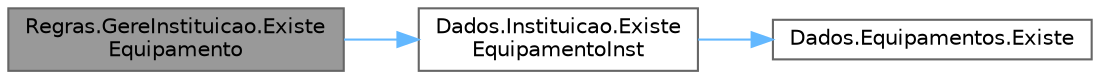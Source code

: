 digraph "Regras.GereInstituicao.ExisteEquipamento"
{
 // LATEX_PDF_SIZE
  bgcolor="transparent";
  edge [fontname=Helvetica,fontsize=10,labelfontname=Helvetica,labelfontsize=10];
  node [fontname=Helvetica,fontsize=10,shape=box,height=0.2,width=0.4];
  rankdir="LR";
  Node1 [id="Node000001",label="Regras.GereInstituicao.Existe\lEquipamento",height=0.2,width=0.4,color="gray40", fillcolor="grey60", style="filled", fontcolor="black",tooltip="Funcao que verifica se um equipamento existe na instituicao."];
  Node1 -> Node2 [id="edge3_Node000001_Node000002",color="steelblue1",style="solid",tooltip=" "];
  Node2 [id="Node000002",label="Dados.Instituicao.Existe\lEquipamentoInst",height=0.2,width=0.4,color="grey40", fillcolor="white", style="filled",URL="$class_dados_1_1_instituicao.html#a9cec9169a02a9a3c12cda778fc2e5797",tooltip="Funcao que verifica se existe um determinado equipamento na lista de equipamentos da instituicao."];
  Node2 -> Node3 [id="edge4_Node000002_Node000003",color="steelblue1",style="solid",tooltip=" "];
  Node3 [id="Node000003",label="Dados.Equipamentos.Existe",height=0.2,width=0.4,color="grey40", fillcolor="white", style="filled",URL="$class_dados_1_1_equipamentos.html#a5a69d454e668f8545416c3be10885ccc",tooltip="Funcao que verifica se existe um determinado equipamento num dicionario de equipamentos."];
}
